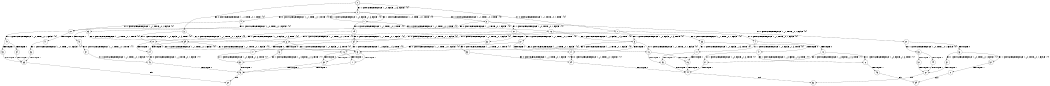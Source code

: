 digraph BCG {
size = "7, 10.5";
center = TRUE;
node [shape = circle];
0 [peripheries = 2];
0 -> 1 [label = "EX !0 !ATOMIC_EXCH_BRANCH (1, +1, TRUE, +0, 1, TRUE) !{0}"];
0 -> 2 [label = "EX !1 !ATOMIC_EXCH_BRANCH (1, +0, FALSE, +1, 3, FALSE) !{0}"];
0 -> 3 [label = "EX !0 !ATOMIC_EXCH_BRANCH (1, +1, TRUE, +0, 1, TRUE) !{0}"];
1 -> 4 [label = "EX !0 !ATOMIC_EXCH_BRANCH (1, +1, TRUE, +0, 1, FALSE) !{0}"];
1 -> 5 [label = "EX !1 !ATOMIC_EXCH_BRANCH (1, +0, FALSE, +1, 3, TRUE) !{0}"];
1 -> 6 [label = "EX !0 !ATOMIC_EXCH_BRANCH (1, +1, TRUE, +0, 1, FALSE) !{0}"];
2 -> 7 [label = "EX !1 !ATOMIC_EXCH_BRANCH (1, +0, TRUE, +0, 1, TRUE) !{0}"];
2 -> 8 [label = "EX !0 !ATOMIC_EXCH_BRANCH (1, +1, TRUE, +0, 1, TRUE) !{0}"];
2 -> 9 [label = "EX !0 !ATOMIC_EXCH_BRANCH (1, +1, TRUE, +0, 1, TRUE) !{0}"];
3 -> 10 [label = "EX !1 !ATOMIC_EXCH_BRANCH (1, +0, FALSE, +1, 3, TRUE) !{0}"];
3 -> 6 [label = "EX !0 !ATOMIC_EXCH_BRANCH (1, +1, TRUE, +0, 1, FALSE) !{0}"];
4 -> 11 [label = "EX !1 !ATOMIC_EXCH_BRANCH (1, +0, FALSE, +1, 3, TRUE) !{0}"];
4 -> 12 [label = "TERMINATE !0"];
5 -> 13 [label = "EX !0 !ATOMIC_EXCH_BRANCH (1, +1, TRUE, +0, 1, FALSE) !{0}"];
5 -> 14 [label = "TERMINATE !1"];
5 -> 15 [label = "EX !0 !ATOMIC_EXCH_BRANCH (1, +1, TRUE, +0, 1, FALSE) !{0}"];
6 -> 16 [label = "EX !1 !ATOMIC_EXCH_BRANCH (1, +0, FALSE, +1, 3, TRUE) !{0}"];
6 -> 17 [label = "TERMINATE !0"];
7 -> 2 [label = "EX !1 !ATOMIC_EXCH_BRANCH (1, +0, FALSE, +1, 3, FALSE) !{0}"];
7 -> 18 [label = "EX !0 !ATOMIC_EXCH_BRANCH (1, +1, TRUE, +0, 1, TRUE) !{0}"];
7 -> 19 [label = "EX !0 !ATOMIC_EXCH_BRANCH (1, +1, TRUE, +0, 1, TRUE) !{0}"];
8 -> 20 [label = "EX !0 !ATOMIC_EXCH_BRANCH (1, +1, TRUE, +0, 1, FALSE) !{0}"];
8 -> 21 [label = "EX !1 !ATOMIC_EXCH_BRANCH (1, +0, TRUE, +0, 1, FALSE) !{0}"];
8 -> 22 [label = "EX !0 !ATOMIC_EXCH_BRANCH (1, +1, TRUE, +0, 1, FALSE) !{0}"];
9 -> 23 [label = "EX !1 !ATOMIC_EXCH_BRANCH (1, +0, TRUE, +0, 1, FALSE) !{0}"];
9 -> 22 [label = "EX !0 !ATOMIC_EXCH_BRANCH (1, +1, TRUE, +0, 1, FALSE) !{0}"];
10 -> 24 [label = "TERMINATE !1"];
10 -> 15 [label = "EX !0 !ATOMIC_EXCH_BRANCH (1, +1, TRUE, +0, 1, FALSE) !{0}"];
11 -> 25 [label = "TERMINATE !0"];
11 -> 26 [label = "TERMINATE !1"];
12 -> 27 [label = "EX !1 !ATOMIC_EXCH_BRANCH (1, +0, FALSE, +1, 3, TRUE) !{1}"];
12 -> 28 [label = "EX !1 !ATOMIC_EXCH_BRANCH (1, +0, FALSE, +1, 3, TRUE) !{1}"];
13 -> 25 [label = "TERMINATE !0"];
13 -> 26 [label = "TERMINATE !1"];
14 -> 29 [label = "EX !0 !ATOMIC_EXCH_BRANCH (1, +1, TRUE, +0, 1, FALSE) !{1}"];
15 -> 30 [label = "TERMINATE !0"];
15 -> 31 [label = "TERMINATE !1"];
16 -> 30 [label = "TERMINATE !0"];
16 -> 31 [label = "TERMINATE !1"];
17 -> 32 [label = "EX !1 !ATOMIC_EXCH_BRANCH (1, +0, FALSE, +1, 3, TRUE) !{1}"];
18 -> 33 [label = "EX !0 !ATOMIC_EXCH_BRANCH (1, +1, TRUE, +0, 1, FALSE) !{0}"];
18 -> 5 [label = "EX !1 !ATOMIC_EXCH_BRANCH (1, +0, FALSE, +1, 3, TRUE) !{0}"];
18 -> 34 [label = "EX !0 !ATOMIC_EXCH_BRANCH (1, +1, TRUE, +0, 1, FALSE) !{0}"];
19 -> 10 [label = "EX !1 !ATOMIC_EXCH_BRANCH (1, +0, FALSE, +1, 3, TRUE) !{0}"];
19 -> 34 [label = "EX !0 !ATOMIC_EXCH_BRANCH (1, +1, TRUE, +0, 1, FALSE) !{0}"];
20 -> 35 [label = "EX !1 !ATOMIC_EXCH_BRANCH (1, +0, TRUE, +0, 1, FALSE) !{0}"];
20 -> 36 [label = "TERMINATE !0"];
21 -> 37 [label = "EX !0 !ATOMIC_EXCH_BRANCH (1, +1, TRUE, +0, 1, TRUE) !{0}"];
21 -> 38 [label = "TERMINATE !1"];
21 -> 39 [label = "EX !0 !ATOMIC_EXCH_BRANCH (1, +1, TRUE, +0, 1, TRUE) !{0}"];
22 -> 40 [label = "EX !1 !ATOMIC_EXCH_BRANCH (1, +0, TRUE, +0, 1, FALSE) !{0}"];
22 -> 41 [label = "TERMINATE !0"];
23 -> 42 [label = "TERMINATE !1"];
23 -> 39 [label = "EX !0 !ATOMIC_EXCH_BRANCH (1, +1, TRUE, +0, 1, TRUE) !{0}"];
24 -> 43 [label = "EX !0 !ATOMIC_EXCH_BRANCH (1, +1, TRUE, +0, 1, FALSE) !{1}"];
25 -> 44 [label = "TERMINATE !1"];
26 -> 44 [label = "TERMINATE !0"];
27 -> 44 [label = "TERMINATE !1"];
28 -> 45 [label = "TERMINATE !1"];
29 -> 44 [label = "TERMINATE !0"];
30 -> 46 [label = "TERMINATE !1"];
31 -> 46 [label = "TERMINATE !0"];
32 -> 46 [label = "TERMINATE !1"];
33 -> 11 [label = "EX !1 !ATOMIC_EXCH_BRANCH (1, +0, FALSE, +1, 3, TRUE) !{0}"];
33 -> 47 [label = "TERMINATE !0"];
34 -> 16 [label = "EX !1 !ATOMIC_EXCH_BRANCH (1, +0, FALSE, +1, 3, TRUE) !{0}"];
34 -> 48 [label = "TERMINATE !0"];
35 -> 49 [label = "TERMINATE !0"];
35 -> 50 [label = "TERMINATE !1"];
36 -> 51 [label = "EX !1 !ATOMIC_EXCH_BRANCH (1, +0, TRUE, +0, 1, FALSE) !{1}"];
36 -> 52 [label = "EX !1 !ATOMIC_EXCH_BRANCH (1, +0, TRUE, +0, 1, FALSE) !{1}"];
37 -> 13 [label = "EX !0 !ATOMIC_EXCH_BRANCH (1, +1, TRUE, +0, 1, FALSE) !{0}"];
37 -> 14 [label = "TERMINATE !1"];
37 -> 15 [label = "EX !0 !ATOMIC_EXCH_BRANCH (1, +1, TRUE, +0, 1, FALSE) !{0}"];
38 -> 53 [label = "EX !0 !ATOMIC_EXCH_BRANCH (1, +1, TRUE, +0, 1, TRUE) !{1}"];
39 -> 24 [label = "TERMINATE !1"];
39 -> 15 [label = "EX !0 !ATOMIC_EXCH_BRANCH (1, +1, TRUE, +0, 1, FALSE) !{0}"];
40 -> 54 [label = "TERMINATE !0"];
40 -> 55 [label = "TERMINATE !1"];
41 -> 56 [label = "EX !1 !ATOMIC_EXCH_BRANCH (1, +0, TRUE, +0, 1, FALSE) !{1}"];
42 -> 57 [label = "EX !0 !ATOMIC_EXCH_BRANCH (1, +1, TRUE, +0, 1, TRUE) !{1}"];
43 -> 46 [label = "TERMINATE !0"];
44 -> 58 [label = "exit"];
45 -> 59 [label = "exit"];
46 -> 60 [label = "exit"];
47 -> 27 [label = "EX !1 !ATOMIC_EXCH_BRANCH (1, +0, FALSE, +1, 3, TRUE) !{1}"];
47 -> 28 [label = "EX !1 !ATOMIC_EXCH_BRANCH (1, +0, FALSE, +1, 3, TRUE) !{1}"];
48 -> 32 [label = "EX !1 !ATOMIC_EXCH_BRANCH (1, +0, FALSE, +1, 3, TRUE) !{1}"];
49 -> 61 [label = "TERMINATE !1"];
50 -> 61 [label = "TERMINATE !0"];
51 -> 61 [label = "TERMINATE !1"];
52 -> 62 [label = "TERMINATE !1"];
53 -> 29 [label = "EX !0 !ATOMIC_EXCH_BRANCH (1, +1, TRUE, +0, 1, FALSE) !{1}"];
54 -> 63 [label = "TERMINATE !1"];
55 -> 63 [label = "TERMINATE !0"];
56 -> 63 [label = "TERMINATE !1"];
57 -> 43 [label = "EX !0 !ATOMIC_EXCH_BRANCH (1, +1, TRUE, +0, 1, FALSE) !{1}"];
61 -> 58 [label = "exit"];
62 -> 59 [label = "exit"];
63 -> 60 [label = "exit"];
}
